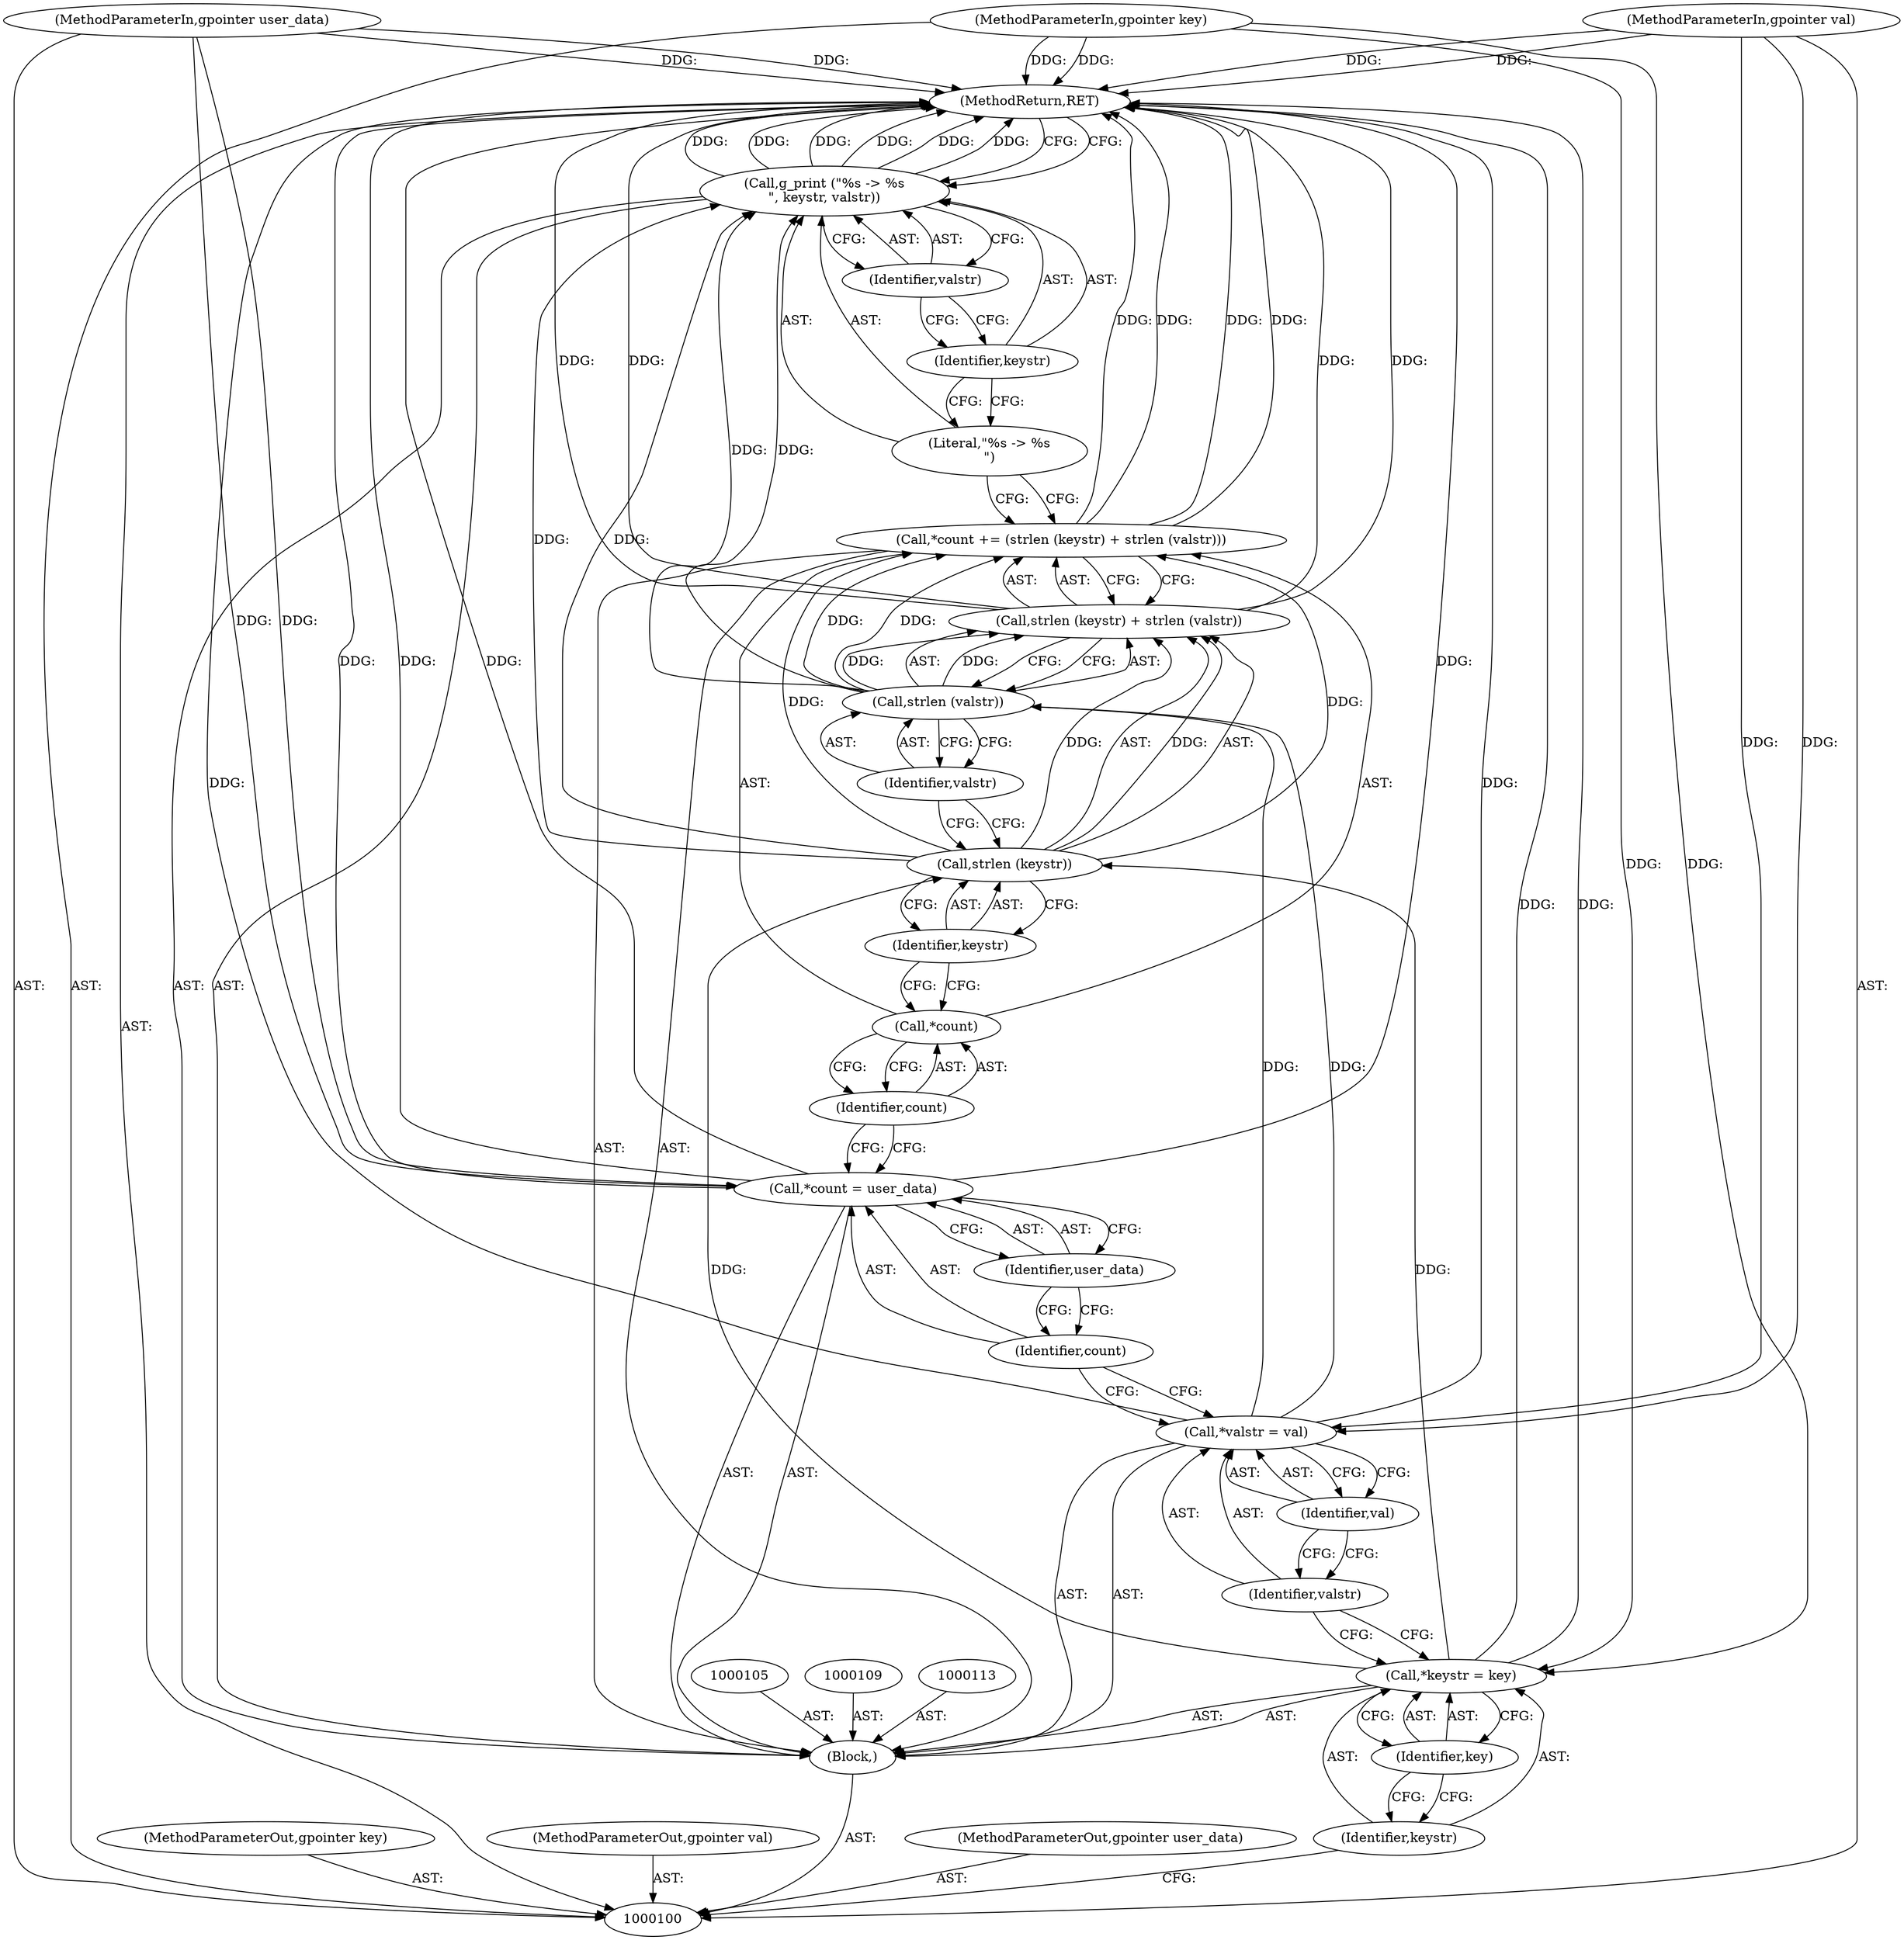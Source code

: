 digraph "1_dbus_9a6bce9b615abca6068348c1606ba8eaf13d9ae0_1" {
"1000129" [label="(MethodReturn,RET)"];
"1000101" [label="(MethodParameterIn,gpointer key)"];
"1000166" [label="(MethodParameterOut,gpointer key)"];
"1000102" [label="(MethodParameterIn,gpointer val)"];
"1000167" [label="(MethodParameterOut,gpointer val)"];
"1000103" [label="(MethodParameterIn,gpointer user_data)"];
"1000168" [label="(MethodParameterOut,gpointer user_data)"];
"1000104" [label="(Block,)"];
"1000106" [label="(Call,*keystr = key)"];
"1000107" [label="(Identifier,keystr)"];
"1000108" [label="(Identifier,key)"];
"1000110" [label="(Call,*valstr = val)"];
"1000111" [label="(Identifier,valstr)"];
"1000112" [label="(Identifier,val)"];
"1000116" [label="(Identifier,user_data)"];
"1000114" [label="(Call,*count = user_data)"];
"1000115" [label="(Identifier,count)"];
"1000120" [label="(Call,strlen (keystr) + strlen (valstr))"];
"1000121" [label="(Call,strlen (keystr))"];
"1000117" [label="(Call,*count += (strlen (keystr) + strlen (valstr)))"];
"1000118" [label="(Call,*count)"];
"1000122" [label="(Identifier,keystr)"];
"1000119" [label="(Identifier,count)"];
"1000123" [label="(Call,strlen (valstr))"];
"1000124" [label="(Identifier,valstr)"];
"1000126" [label="(Literal,\"%s -> %s\n\")"];
"1000125" [label="(Call,g_print (\"%s -> %s\n\", keystr, valstr))"];
"1000127" [label="(Identifier,keystr)"];
"1000128" [label="(Identifier,valstr)"];
"1000129" -> "1000100"  [label="AST: "];
"1000129" -> "1000125"  [label="CFG: "];
"1000125" -> "1000129"  [label="DDG: "];
"1000125" -> "1000129"  [label="DDG: "];
"1000125" -> "1000129"  [label="DDG: "];
"1000106" -> "1000129"  [label="DDG: "];
"1000120" -> "1000129"  [label="DDG: "];
"1000120" -> "1000129"  [label="DDG: "];
"1000103" -> "1000129"  [label="DDG: "];
"1000117" -> "1000129"  [label="DDG: "];
"1000117" -> "1000129"  [label="DDG: "];
"1000114" -> "1000129"  [label="DDG: "];
"1000114" -> "1000129"  [label="DDG: "];
"1000102" -> "1000129"  [label="DDG: "];
"1000110" -> "1000129"  [label="DDG: "];
"1000101" -> "1000129"  [label="DDG: "];
"1000101" -> "1000100"  [label="AST: "];
"1000101" -> "1000129"  [label="DDG: "];
"1000101" -> "1000106"  [label="DDG: "];
"1000166" -> "1000100"  [label="AST: "];
"1000102" -> "1000100"  [label="AST: "];
"1000102" -> "1000129"  [label="DDG: "];
"1000102" -> "1000110"  [label="DDG: "];
"1000167" -> "1000100"  [label="AST: "];
"1000103" -> "1000100"  [label="AST: "];
"1000103" -> "1000129"  [label="DDG: "];
"1000103" -> "1000114"  [label="DDG: "];
"1000168" -> "1000100"  [label="AST: "];
"1000104" -> "1000100"  [label="AST: "];
"1000105" -> "1000104"  [label="AST: "];
"1000106" -> "1000104"  [label="AST: "];
"1000109" -> "1000104"  [label="AST: "];
"1000110" -> "1000104"  [label="AST: "];
"1000113" -> "1000104"  [label="AST: "];
"1000114" -> "1000104"  [label="AST: "];
"1000117" -> "1000104"  [label="AST: "];
"1000125" -> "1000104"  [label="AST: "];
"1000106" -> "1000104"  [label="AST: "];
"1000106" -> "1000108"  [label="CFG: "];
"1000107" -> "1000106"  [label="AST: "];
"1000108" -> "1000106"  [label="AST: "];
"1000111" -> "1000106"  [label="CFG: "];
"1000106" -> "1000129"  [label="DDG: "];
"1000101" -> "1000106"  [label="DDG: "];
"1000106" -> "1000121"  [label="DDG: "];
"1000107" -> "1000106"  [label="AST: "];
"1000107" -> "1000100"  [label="CFG: "];
"1000108" -> "1000107"  [label="CFG: "];
"1000108" -> "1000106"  [label="AST: "];
"1000108" -> "1000107"  [label="CFG: "];
"1000106" -> "1000108"  [label="CFG: "];
"1000110" -> "1000104"  [label="AST: "];
"1000110" -> "1000112"  [label="CFG: "];
"1000111" -> "1000110"  [label="AST: "];
"1000112" -> "1000110"  [label="AST: "];
"1000115" -> "1000110"  [label="CFG: "];
"1000110" -> "1000129"  [label="DDG: "];
"1000102" -> "1000110"  [label="DDG: "];
"1000110" -> "1000123"  [label="DDG: "];
"1000111" -> "1000110"  [label="AST: "];
"1000111" -> "1000106"  [label="CFG: "];
"1000112" -> "1000111"  [label="CFG: "];
"1000112" -> "1000110"  [label="AST: "];
"1000112" -> "1000111"  [label="CFG: "];
"1000110" -> "1000112"  [label="CFG: "];
"1000116" -> "1000114"  [label="AST: "];
"1000116" -> "1000115"  [label="CFG: "];
"1000114" -> "1000116"  [label="CFG: "];
"1000114" -> "1000104"  [label="AST: "];
"1000114" -> "1000116"  [label="CFG: "];
"1000115" -> "1000114"  [label="AST: "];
"1000116" -> "1000114"  [label="AST: "];
"1000119" -> "1000114"  [label="CFG: "];
"1000114" -> "1000129"  [label="DDG: "];
"1000114" -> "1000129"  [label="DDG: "];
"1000103" -> "1000114"  [label="DDG: "];
"1000115" -> "1000114"  [label="AST: "];
"1000115" -> "1000110"  [label="CFG: "];
"1000116" -> "1000115"  [label="CFG: "];
"1000120" -> "1000117"  [label="AST: "];
"1000120" -> "1000123"  [label="CFG: "];
"1000121" -> "1000120"  [label="AST: "];
"1000123" -> "1000120"  [label="AST: "];
"1000117" -> "1000120"  [label="CFG: "];
"1000120" -> "1000129"  [label="DDG: "];
"1000120" -> "1000129"  [label="DDG: "];
"1000121" -> "1000120"  [label="DDG: "];
"1000123" -> "1000120"  [label="DDG: "];
"1000121" -> "1000120"  [label="AST: "];
"1000121" -> "1000122"  [label="CFG: "];
"1000122" -> "1000121"  [label="AST: "];
"1000124" -> "1000121"  [label="CFG: "];
"1000121" -> "1000117"  [label="DDG: "];
"1000121" -> "1000120"  [label="DDG: "];
"1000106" -> "1000121"  [label="DDG: "];
"1000121" -> "1000125"  [label="DDG: "];
"1000117" -> "1000104"  [label="AST: "];
"1000117" -> "1000120"  [label="CFG: "];
"1000118" -> "1000117"  [label="AST: "];
"1000120" -> "1000117"  [label="AST: "];
"1000126" -> "1000117"  [label="CFG: "];
"1000117" -> "1000129"  [label="DDG: "];
"1000117" -> "1000129"  [label="DDG: "];
"1000121" -> "1000117"  [label="DDG: "];
"1000123" -> "1000117"  [label="DDG: "];
"1000118" -> "1000117"  [label="AST: "];
"1000118" -> "1000119"  [label="CFG: "];
"1000119" -> "1000118"  [label="AST: "];
"1000122" -> "1000118"  [label="CFG: "];
"1000122" -> "1000121"  [label="AST: "];
"1000122" -> "1000118"  [label="CFG: "];
"1000121" -> "1000122"  [label="CFG: "];
"1000119" -> "1000118"  [label="AST: "];
"1000119" -> "1000114"  [label="CFG: "];
"1000118" -> "1000119"  [label="CFG: "];
"1000123" -> "1000120"  [label="AST: "];
"1000123" -> "1000124"  [label="CFG: "];
"1000124" -> "1000123"  [label="AST: "];
"1000120" -> "1000123"  [label="CFG: "];
"1000123" -> "1000117"  [label="DDG: "];
"1000123" -> "1000120"  [label="DDG: "];
"1000110" -> "1000123"  [label="DDG: "];
"1000123" -> "1000125"  [label="DDG: "];
"1000124" -> "1000123"  [label="AST: "];
"1000124" -> "1000121"  [label="CFG: "];
"1000123" -> "1000124"  [label="CFG: "];
"1000126" -> "1000125"  [label="AST: "];
"1000126" -> "1000117"  [label="CFG: "];
"1000127" -> "1000126"  [label="CFG: "];
"1000125" -> "1000104"  [label="AST: "];
"1000125" -> "1000128"  [label="CFG: "];
"1000126" -> "1000125"  [label="AST: "];
"1000127" -> "1000125"  [label="AST: "];
"1000128" -> "1000125"  [label="AST: "];
"1000129" -> "1000125"  [label="CFG: "];
"1000125" -> "1000129"  [label="DDG: "];
"1000125" -> "1000129"  [label="DDG: "];
"1000125" -> "1000129"  [label="DDG: "];
"1000121" -> "1000125"  [label="DDG: "];
"1000123" -> "1000125"  [label="DDG: "];
"1000127" -> "1000125"  [label="AST: "];
"1000127" -> "1000126"  [label="CFG: "];
"1000128" -> "1000127"  [label="CFG: "];
"1000128" -> "1000125"  [label="AST: "];
"1000128" -> "1000127"  [label="CFG: "];
"1000125" -> "1000128"  [label="CFG: "];
}
